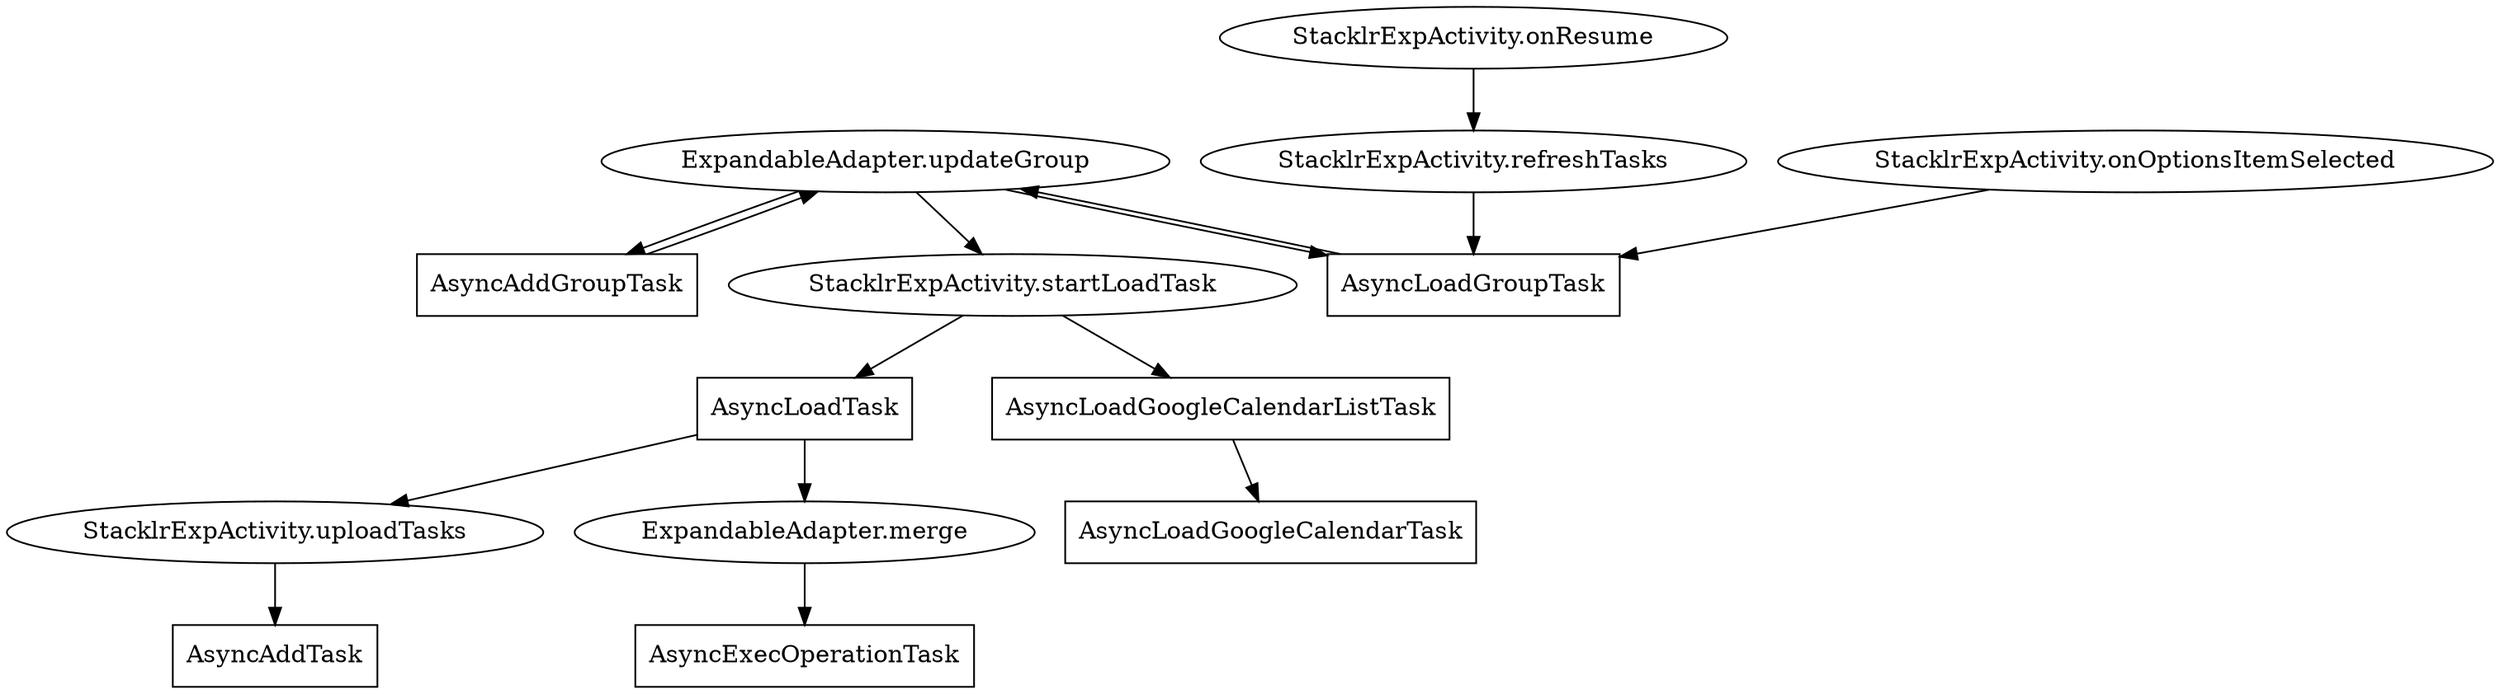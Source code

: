 digraph AsyncTasks {
	AsyncAddTask [shape=box];
	AsyncAddGroupTask [shape=box];
	AsyncLoadGroupTask [shape=box];
	AsyncLoadTask [shape=box];
	AsyncLoadGoogleCalendarListTask [shape=box];
	AsyncLoadGoogleCalendarTask [shape=box];
        AsyncExecOperationTask [shape=box];

      "ExpandableAdapter.updateGroup" -> AsyncAddGroupTask -> "ExpandableAdapter.updateGroup";
      "ExpandableAdapter.updateGroup" -> AsyncLoadGroupTask -> "ExpandableAdapter.updateGroup";
      "ExpandableAdapter.updateGroup" -> "StacklrExpActivity.startLoadTask" -> AsyncLoadTask;
      "StacklrExpActivity.onResume" -> "StacklrExpActivity.refreshTasks" -> AsyncLoadGroupTask;
      "StacklrExpActivity.onOptionsItemSelected" -> AsyncLoadGroupTask;

      "StacklrExpActivity.startLoadTask" -> AsyncLoadGoogleCalendarListTask;
      AsyncLoadTask -> "StacklrExpActivity.uploadTasks" -> AsyncAddTask;
      AsyncLoadGoogleCalendarListTask -> AsyncLoadGoogleCalendarTask;
      AsyncLoadTask -> "ExpandableAdapter.merge" -> AsyncExecOperationTask;
}